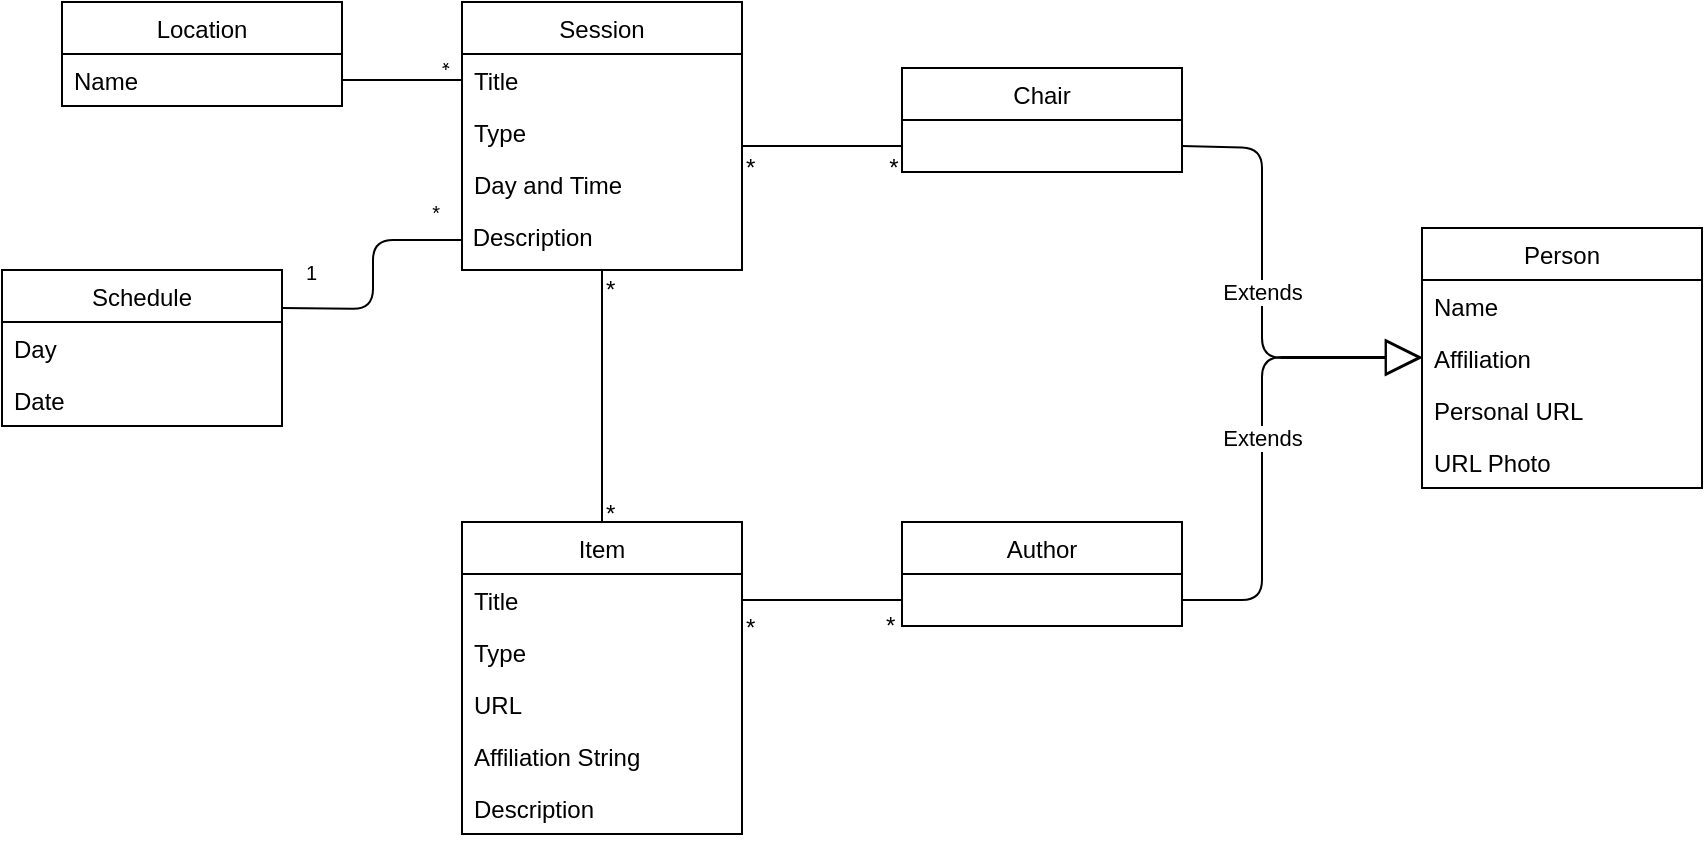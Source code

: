<mxfile version="12.2.0" type="device" pages="1"><diagram name="Page-1" id="929967ad-93f9-6ef4-fab6-5d389245f69c"><mxGraphModel dx="1092" dy="724" grid="1" gridSize="10" guides="1" tooltips="1" connect="1" arrows="1" fold="1" page="1" pageScale="1.5" pageWidth="1169" pageHeight="826" background="none" math="0" shadow="0"><root><mxCell id="0" style=";html=1;"/><mxCell id="1" style=";html=1;" parent="0"/><mxCell id="bgqEmdVgy8WcQLX-Ezqx-2" value="Session" style="swimlane;fontStyle=0;childLayout=stackLayout;horizontal=1;startSize=26;fillColor=none;horizontalStack=0;resizeParent=1;resizeParentMax=0;resizeLast=0;collapsible=1;marginBottom=0;" parent="1" vertex="1"><mxGeometry x="670" y="287" width="140" height="134" as="geometry"><mxRectangle x="680" y="390" width="70" height="26" as="alternateBounds"/></mxGeometry></mxCell><mxCell id="bgqEmdVgy8WcQLX-Ezqx-3" value="Title" style="text;strokeColor=none;fillColor=none;align=left;verticalAlign=top;spacingLeft=4;spacingRight=4;overflow=hidden;rotatable=0;points=[[0,0.5],[1,0.5]];portConstraint=eastwest;" parent="bgqEmdVgy8WcQLX-Ezqx-2" vertex="1"><mxGeometry y="26" width="140" height="26" as="geometry"/></mxCell><mxCell id="bgqEmdVgy8WcQLX-Ezqx-82" value="Type" style="text;strokeColor=none;fillColor=none;align=left;verticalAlign=top;spacingLeft=4;spacingRight=4;overflow=hidden;rotatable=0;points=[[0,0.5],[1,0.5]];portConstraint=eastwest;" parent="bgqEmdVgy8WcQLX-Ezqx-2" vertex="1"><mxGeometry y="52" width="140" height="26" as="geometry"/></mxCell><mxCell id="bgqEmdVgy8WcQLX-Ezqx-4" value="Day and Time" style="text;strokeColor=none;fillColor=none;align=left;verticalAlign=top;spacingLeft=4;spacingRight=4;overflow=hidden;rotatable=0;points=[[0,0.5],[1,0.5]];portConstraint=eastwest;" parent="bgqEmdVgy8WcQLX-Ezqx-2" vertex="1"><mxGeometry y="78" width="140" height="26" as="geometry"/></mxCell><mxCell id="bgqEmdVgy8WcQLX-Ezqx-21" value="&amp;nbsp;Description" style="text;html=1;" parent="bgqEmdVgy8WcQLX-Ezqx-2" vertex="1"><mxGeometry y="104" width="140" height="30" as="geometry"/></mxCell><mxCell id="bgqEmdVgy8WcQLX-Ezqx-9" value="Item" style="swimlane;fontStyle=0;childLayout=stackLayout;horizontal=1;startSize=26;fillColor=none;horizontalStack=0;resizeParent=1;resizeParentMax=0;resizeLast=0;collapsible=1;marginBottom=0;" parent="1" vertex="1"><mxGeometry x="670" y="547" width="140" height="156" as="geometry"/></mxCell><mxCell id="bgqEmdVgy8WcQLX-Ezqx-10" value="Title" style="text;strokeColor=none;fillColor=none;align=left;verticalAlign=top;spacingLeft=4;spacingRight=4;overflow=hidden;rotatable=0;points=[[0,0.5],[1,0.5]];portConstraint=eastwest;" parent="bgqEmdVgy8WcQLX-Ezqx-9" vertex="1"><mxGeometry y="26" width="140" height="26" as="geometry"/></mxCell><mxCell id="bgqEmdVgy8WcQLX-Ezqx-11" value="Type" style="text;strokeColor=none;fillColor=none;align=left;verticalAlign=top;spacingLeft=4;spacingRight=4;overflow=hidden;rotatable=0;points=[[0,0.5],[1,0.5]];portConstraint=eastwest;" parent="bgqEmdVgy8WcQLX-Ezqx-9" vertex="1"><mxGeometry y="52" width="140" height="26" as="geometry"/></mxCell><mxCell id="bgqEmdVgy8WcQLX-Ezqx-83" value="URL" style="text;strokeColor=none;fillColor=none;align=left;verticalAlign=top;spacingLeft=4;spacingRight=4;overflow=hidden;rotatable=0;points=[[0,0.5],[1,0.5]];portConstraint=eastwest;" parent="bgqEmdVgy8WcQLX-Ezqx-9" vertex="1"><mxGeometry y="78" width="140" height="26" as="geometry"/></mxCell><mxCell id="bgqEmdVgy8WcQLX-Ezqx-84" value="Affiliation String" style="text;strokeColor=none;fillColor=none;align=left;verticalAlign=top;spacingLeft=4;spacingRight=4;overflow=hidden;rotatable=0;points=[[0,0.5],[1,0.5]];portConstraint=eastwest;" parent="bgqEmdVgy8WcQLX-Ezqx-9" vertex="1"><mxGeometry y="104" width="140" height="26" as="geometry"/></mxCell><mxCell id="bgqEmdVgy8WcQLX-Ezqx-12" value="Description" style="text;strokeColor=none;fillColor=none;align=left;verticalAlign=top;spacingLeft=4;spacingRight=4;overflow=hidden;rotatable=0;points=[[0,0.5],[1,0.5]];portConstraint=eastwest;" parent="bgqEmdVgy8WcQLX-Ezqx-9" vertex="1"><mxGeometry y="130" width="140" height="26" as="geometry"/></mxCell><mxCell id="bgqEmdVgy8WcQLX-Ezqx-13" value="Person" style="swimlane;fontStyle=0;childLayout=stackLayout;horizontal=1;startSize=26;fillColor=none;horizontalStack=0;resizeParent=1;resizeParentMax=0;resizeLast=0;collapsible=1;marginBottom=0;" parent="1" vertex="1"><mxGeometry x="1150" y="400" width="140" height="130" as="geometry"/></mxCell><mxCell id="bgqEmdVgy8WcQLX-Ezqx-14" value="Name" style="text;strokeColor=none;fillColor=none;align=left;verticalAlign=top;spacingLeft=4;spacingRight=4;overflow=hidden;rotatable=0;points=[[0,0.5],[1,0.5]];portConstraint=eastwest;" parent="bgqEmdVgy8WcQLX-Ezqx-13" vertex="1"><mxGeometry y="26" width="140" height="26" as="geometry"/></mxCell><mxCell id="bgqEmdVgy8WcQLX-Ezqx-15" value="Affiliation" style="text;strokeColor=none;fillColor=none;align=left;verticalAlign=top;spacingLeft=4;spacingRight=4;overflow=hidden;rotatable=0;points=[[0,0.5],[1,0.5]];portConstraint=eastwest;" parent="bgqEmdVgy8WcQLX-Ezqx-13" vertex="1"><mxGeometry y="52" width="140" height="26" as="geometry"/></mxCell><mxCell id="bgqEmdVgy8WcQLX-Ezqx-16" value="Personal URL" style="text;strokeColor=none;fillColor=none;align=left;verticalAlign=top;spacingLeft=4;spacingRight=4;overflow=hidden;rotatable=0;points=[[0,0.5],[1,0.5]];portConstraint=eastwest;" parent="bgqEmdVgy8WcQLX-Ezqx-13" vertex="1"><mxGeometry y="78" width="140" height="26" as="geometry"/></mxCell><mxCell id="bgqEmdVgy8WcQLX-Ezqx-53" value="URL Photo" style="text;strokeColor=none;fillColor=none;align=left;verticalAlign=top;spacingLeft=4;spacingRight=4;overflow=hidden;rotatable=0;points=[[0,0.5],[1,0.5]];portConstraint=eastwest;" parent="bgqEmdVgy8WcQLX-Ezqx-13" vertex="1"><mxGeometry y="104" width="140" height="26" as="geometry"/></mxCell><mxCell id="bgqEmdVgy8WcQLX-Ezqx-22" value="Extends" style="endArrow=block;endSize=16;endFill=0;html=1;entryX=0;entryY=0.5;entryDx=0;entryDy=0;exitX=1;exitY=0.75;exitDx=0;exitDy=0;" parent="1" source="bgqEmdVgy8WcQLX-Ezqx-28" target="bgqEmdVgy8WcQLX-Ezqx-15" edge="1"><mxGeometry width="160" relative="1" as="geometry"><mxPoint x="1150" y="490" as="sourcePoint"/><mxPoint x="1070" y="600" as="targetPoint"/><Array as="points"><mxPoint x="1070" y="360"/><mxPoint x="1070" y="465"/></Array></mxGeometry></mxCell><mxCell id="bgqEmdVgy8WcQLX-Ezqx-23" value="" style="text;strokeColor=none;fillColor=none;align=left;verticalAlign=middle;spacingTop=-1;spacingLeft=4;spacingRight=4;rotatable=0;labelPosition=right;points=[];portConstraint=eastwest;" parent="1" vertex="1"><mxGeometry x="950" y="533" width="20" height="14" as="geometry"/></mxCell><mxCell id="bgqEmdVgy8WcQLX-Ezqx-24" value="Author" style="swimlane;fontStyle=0;childLayout=stackLayout;horizontal=1;startSize=26;fillColor=none;horizontalStack=0;resizeParent=1;resizeParentMax=0;resizeLast=0;collapsible=1;marginBottom=0;" parent="1" vertex="1"><mxGeometry x="890" y="547" width="140" height="52" as="geometry"/></mxCell><mxCell id="bgqEmdVgy8WcQLX-Ezqx-28" value="Chair" style="swimlane;fontStyle=0;childLayout=stackLayout;horizontal=1;startSize=26;fillColor=none;horizontalStack=0;resizeParent=1;resizeParentMax=0;resizeLast=0;collapsible=1;marginBottom=0;" parent="1" vertex="1"><mxGeometry x="890" y="320" width="140" height="52" as="geometry"/></mxCell><mxCell id="bgqEmdVgy8WcQLX-Ezqx-61" value="" style="endArrow=none;html=1;entryX=0.5;entryY=1;entryDx=0;entryDy=0;exitX=0.5;exitY=0;exitDx=0;exitDy=0;" parent="1" source="bgqEmdVgy8WcQLX-Ezqx-9" target="bgqEmdVgy8WcQLX-Ezqx-21" edge="1"><mxGeometry width="50" height="50" relative="1" as="geometry"><mxPoint x="700" y="507" as="sourcePoint"/><mxPoint x="750" y="457" as="targetPoint"/></mxGeometry></mxCell><mxCell id="bgqEmdVgy8WcQLX-Ezqx-62" value="*" style="text;html=1;resizable=0;points=[];autosize=1;align=left;verticalAlign=top;spacingTop=-4;" parent="1" vertex="1"><mxGeometry x="740" y="421" width="20" height="20" as="geometry"/></mxCell><mxCell id="bgqEmdVgy8WcQLX-Ezqx-63" value="*" style="text;html=1;resizable=0;points=[];autosize=1;align=left;verticalAlign=top;spacingTop=-4;" parent="1" vertex="1"><mxGeometry x="740" y="533" width="20" height="20" as="geometry"/></mxCell><mxCell id="bgqEmdVgy8WcQLX-Ezqx-72" value="*" style="text;html=1;resizable=0;points=[];autosize=1;align=left;verticalAlign=top;spacingTop=-4;" parent="1" vertex="1"><mxGeometry x="810" y="590" width="20" height="20" as="geometry"/></mxCell><mxCell id="bgqEmdVgy8WcQLX-Ezqx-73" value="&amp;nbsp;&amp;nbsp; *" style="text;html=1;resizable=0;points=[];autosize=1;align=left;verticalAlign=top;spacingTop=-4;" parent="1" vertex="1"><mxGeometry x="870" y="589" width="30" height="20" as="geometry"/></mxCell><mxCell id="bgqEmdVgy8WcQLX-Ezqx-74" value="" style="endArrow=none;html=1;exitX=1;exitY=0.5;exitDx=0;exitDy=0;entryX=0;entryY=0.75;entryDx=0;entryDy=0;" parent="1" source="bgqEmdVgy8WcQLX-Ezqx-10" target="bgqEmdVgy8WcQLX-Ezqx-24" edge="1"><mxGeometry width="50" height="50" relative="1" as="geometry"><mxPoint x="810" y="586.0" as="sourcePoint"/><mxPoint x="860" y="586" as="targetPoint"/><Array as="points"/></mxGeometry></mxCell><mxCell id="bgqEmdVgy8WcQLX-Ezqx-77" value="Extends" style="endArrow=block;endSize=16;endFill=0;html=1;exitX=1;exitY=0.75;exitDx=0;exitDy=0;" parent="1" source="bgqEmdVgy8WcQLX-Ezqx-24" edge="1"><mxGeometry width="160" relative="1" as="geometry"><mxPoint x="990" y="464.5" as="sourcePoint"/><mxPoint x="1150" y="464.5" as="targetPoint"/><Array as="points"><mxPoint x="1070" y="586"/><mxPoint x="1070" y="464.5"/></Array></mxGeometry></mxCell><mxCell id="bgqEmdVgy8WcQLX-Ezqx-78" value="" style="endArrow=none;html=1;entryX=0;entryY=0.75;entryDx=0;entryDy=0;" parent="1" target="bgqEmdVgy8WcQLX-Ezqx-28" edge="1"><mxGeometry width="50" height="50" relative="1" as="geometry"><mxPoint x="810" y="359" as="sourcePoint"/><mxPoint x="880" y="350" as="targetPoint"/></mxGeometry></mxCell><mxCell id="bgqEmdVgy8WcQLX-Ezqx-80" value="&lt;div&gt;*&lt;/div&gt;&lt;div&gt;&lt;br&gt;&lt;/div&gt;" style="text;html=1;resizable=0;points=[];autosize=1;align=left;verticalAlign=top;spacingTop=-4;" parent="1" vertex="1"><mxGeometry x="810" y="360" width="20" height="30" as="geometry"/></mxCell><mxCell id="bgqEmdVgy8WcQLX-Ezqx-81" value="&amp;nbsp; *" style="text;html=1;resizable=0;points=[];autosize=1;align=left;verticalAlign=top;spacingTop=-4;" parent="1" vertex="1"><mxGeometry x="875" y="360" width="30" height="20" as="geometry"/></mxCell><mxCell id="vOjUbxoDTm1ZuUej2To6-1" value="Location" style="swimlane;fontStyle=0;childLayout=stackLayout;horizontal=1;startSize=26;fillColor=none;horizontalStack=0;resizeParent=1;resizeParentMax=0;resizeLast=0;collapsible=1;marginBottom=0;" parent="1" vertex="1"><mxGeometry x="470" y="287" width="140" height="52" as="geometry"/></mxCell><mxCell id="vOjUbxoDTm1ZuUej2To6-12" value="Name" style="text;strokeColor=none;fillColor=none;align=left;verticalAlign=top;spacingLeft=4;spacingRight=4;overflow=hidden;rotatable=0;points=[[0,0.5],[1,0.5]];portConstraint=eastwest;" parent="vOjUbxoDTm1ZuUej2To6-1" vertex="1"><mxGeometry y="26" width="140" height="26" as="geometry"/></mxCell><mxCell id="vOjUbxoDTm1ZuUej2To6-15" value="" style="endArrow=none;html=1;edgeStyle=orthogonalEdgeStyle;entryX=0;entryY=0.5;entryDx=0;entryDy=0;exitX=1;exitY=0.5;exitDx=0;exitDy=0;" parent="1" source="vOjUbxoDTm1ZuUej2To6-12" target="bgqEmdVgy8WcQLX-Ezqx-3" edge="1"><mxGeometry relative="1" as="geometry"><mxPoint x="470" y="460" as="sourcePoint"/><mxPoint x="630" y="460" as="targetPoint"/><Array as="points"><mxPoint x="660" y="326"/><mxPoint x="660" y="326"/></Array></mxGeometry></mxCell><mxCell id="vOjUbxoDTm1ZuUej2To6-17" value="*" style="resizable=0;html=1;align=right;verticalAlign=bottom;labelBackgroundColor=#ffffff;fontSize=10;rotation=180;" parent="vOjUbxoDTm1ZuUej2To6-15" connectable="0" vertex="1"><mxGeometry x="1" relative="1" as="geometry"><mxPoint x="-10" y="-16" as="offset"/></mxGeometry></mxCell><mxCell id="vOjUbxoDTm1ZuUej2To6-16" value="" style="resizable=0;html=1;align=left;verticalAlign=bottom;labelBackgroundColor=#ffffff;fontSize=10;" parent="vOjUbxoDTm1ZuUej2To6-15" connectable="0" vertex="1"><mxGeometry x="-1" relative="1" as="geometry"/></mxCell><mxCell id="mNGht77EHTumphl9eyUW-1" value="Schedule" style="swimlane;fontStyle=0;childLayout=stackLayout;horizontal=1;startSize=26;fillColor=none;horizontalStack=0;resizeParent=1;resizeParentMax=0;resizeLast=0;collapsible=1;marginBottom=0;" vertex="1" parent="1"><mxGeometry x="440" y="421" width="140" height="78" as="geometry"/></mxCell><mxCell id="mNGht77EHTumphl9eyUW-2" value="Day" style="text;strokeColor=none;fillColor=none;align=left;verticalAlign=top;spacingLeft=4;spacingRight=4;overflow=hidden;rotatable=0;points=[[0,0.5],[1,0.5]];portConstraint=eastwest;" vertex="1" parent="mNGht77EHTumphl9eyUW-1"><mxGeometry y="26" width="140" height="26" as="geometry"/></mxCell><mxCell id="mNGht77EHTumphl9eyUW-3" value="Date" style="text;strokeColor=none;fillColor=none;align=left;verticalAlign=top;spacingLeft=4;spacingRight=4;overflow=hidden;rotatable=0;points=[[0,0.5],[1,0.5]];portConstraint=eastwest;" vertex="1" parent="mNGht77EHTumphl9eyUW-1"><mxGeometry y="52" width="140" height="26" as="geometry"/></mxCell><mxCell id="mNGht77EHTumphl9eyUW-5" value="" style="endArrow=none;html=1;edgeStyle=orthogonalEdgeStyle;entryX=0;entryY=0.5;entryDx=0;entryDy=0;" edge="1" parent="1" target="bgqEmdVgy8WcQLX-Ezqx-21"><mxGeometry relative="1" as="geometry"><mxPoint x="580" y="440" as="sourcePoint"/><mxPoint x="740" y="440" as="targetPoint"/></mxGeometry></mxCell><mxCell id="mNGht77EHTumphl9eyUW-6" value="1" style="resizable=0;html=1;align=left;verticalAlign=bottom;labelBackgroundColor=#ffffff;fontSize=10;" connectable="0" vertex="1" parent="mNGht77EHTumphl9eyUW-5"><mxGeometry x="-1" relative="1" as="geometry"><mxPoint x="10" y="-10" as="offset"/></mxGeometry></mxCell><mxCell id="mNGht77EHTumphl9eyUW-7" value="*" style="resizable=0;html=1;align=right;verticalAlign=bottom;labelBackgroundColor=#ffffff;fontSize=10;" connectable="0" vertex="1" parent="mNGht77EHTumphl9eyUW-5"><mxGeometry x="1" relative="1" as="geometry"><mxPoint x="-10" y="-6" as="offset"/></mxGeometry></mxCell></root></mxGraphModel></diagram></mxfile>
